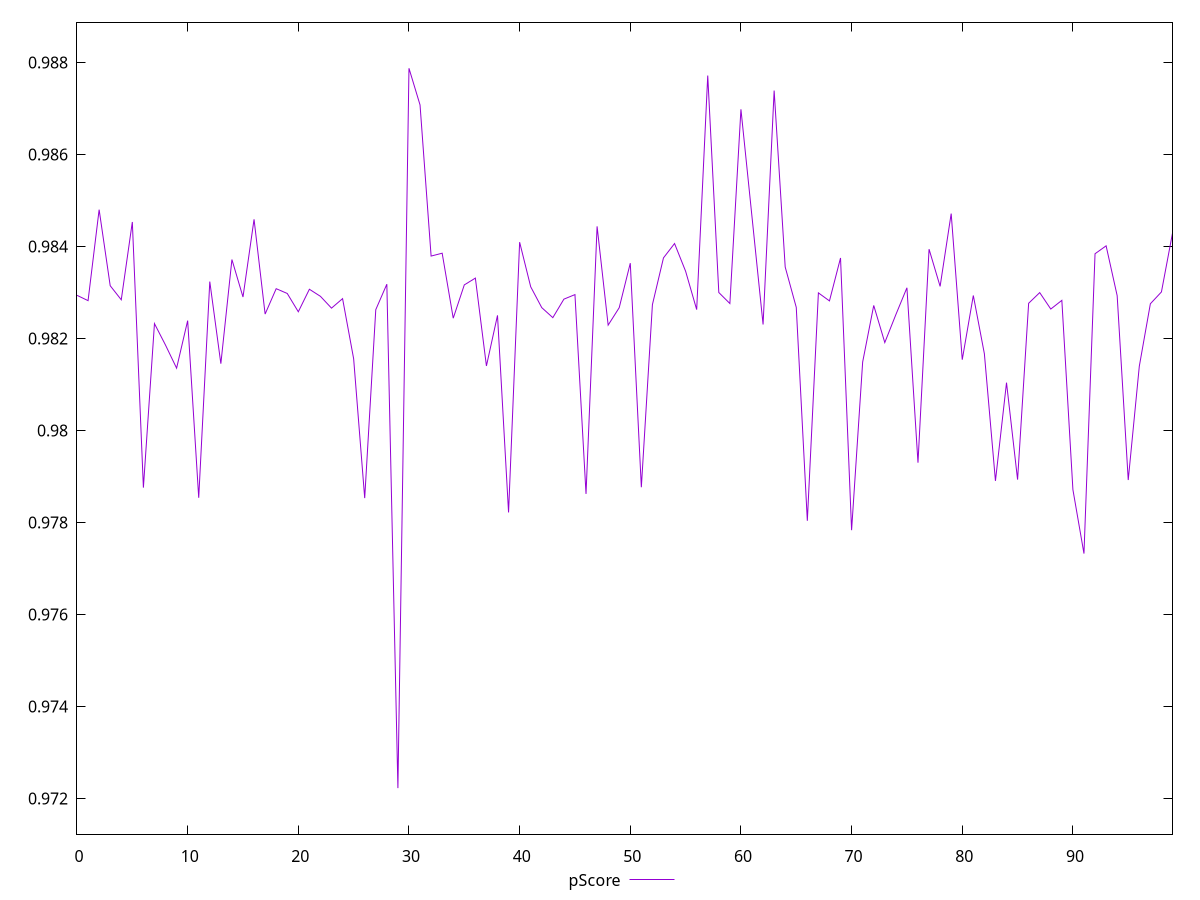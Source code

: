 reset

$pScore <<EOF
0 0.9829396079274144
1 0.9828236950703935
2 0.984802493611711
3 0.98314852660075
4 0.9828425488282766
5 0.984533913393001
6 0.9787573987870644
7 0.9823242395855036
8 0.9818565298655011
9 0.9813557517010384
10 0.9823894149667549
11 0.9785372560922998
12 0.9832379312141908
13 0.9814526605132768
14 0.9837174269109905
15 0.9829026959499605
16 0.9845917126468754
17 0.9825318637563965
18 0.983083626647623
19 0.9829797873638246
20 0.9825819395650077
21 0.9830713587541362
22 0.9829174034985141
23 0.9826609064258469
24 0.9828675952530126
25 0.9815603235967257
26 0.9785298491910279
27 0.9826274564623942
28 0.9831815807418605
29 0.972223963460379
30 0.9878759972710014
31 0.9870790442699823
32 0.9837930752660231
33 0.9838551409193872
34 0.9824422354929996
35 0.9831663822856405
36 0.9833139125329271
37 0.98140380071807
38 0.9825032937254328
39 0.9782185876770002
40 0.9840950119163909
41 0.9831256562548663
42 0.9826719385440135
43 0.9824540562582643
44 0.9828561416561361
45 0.9829551952745624
46 0.9786212438043156
47 0.9844391648103937
48 0.9822914916897321
49 0.9826708165377266
50 0.9836387530574939
51 0.9787662273546778
52 0.9827367565102151
53 0.9837536230062836
54 0.9840655885919118
55 0.9834628248031205
56 0.9826289043004934
57 0.9877173446227463
58 0.9830008463247851
59 0.9827612487893579
60 0.9869837729666412
62 0.9823054297210483
63 0.9873911895811718
64 0.983554239396099
65 0.9826774907694042
66 0.9780375376345959
67 0.9829925901055259
68 0.9828183271990191
69 0.9837513215415352
70 0.9778323328812868
71 0.981489440427858
72 0.9827196428537037
73 0.9819127056901699
74 0.9825200034415353
75 0.9831033804342713
76 0.9792995999162291
77 0.9839431184293389
78 0.9831337423539006
79 0.9847169754487021
80 0.9815397129643699
81 0.9829361280737028
82 0.981668041833297
83 0.9789044328870495
84 0.9810402760767081
85 0.9789319175631082
86 0.9827666481928168
87 0.9829985573843347
88 0.9826409218785358
89 0.9828298364273328
90 0.9787144182533416
91 0.9773241958132775
92 0.9838433807569931
93 0.9840155538145843
94 0.9829316317362626
95 0.9789236602294809
96 0.9813965649243522
97 0.9827556776267451
98 0.9830130378267048
99 0.9842905653243423
EOF

set key outside below
set xrange [0:99]
set yrange [0.971223963460379:0.9888759972710014]
set trange [0.971223963460379:0.9888759972710014]
set terminal svg size 640, 500 enhanced background rgb 'white'
set output "reports/report_00030_2021-02-24T20-42-31.540Z/largest-contentful-paint/samples/card/pScore/values.svg"

plot $pScore title "pScore" with line

reset
